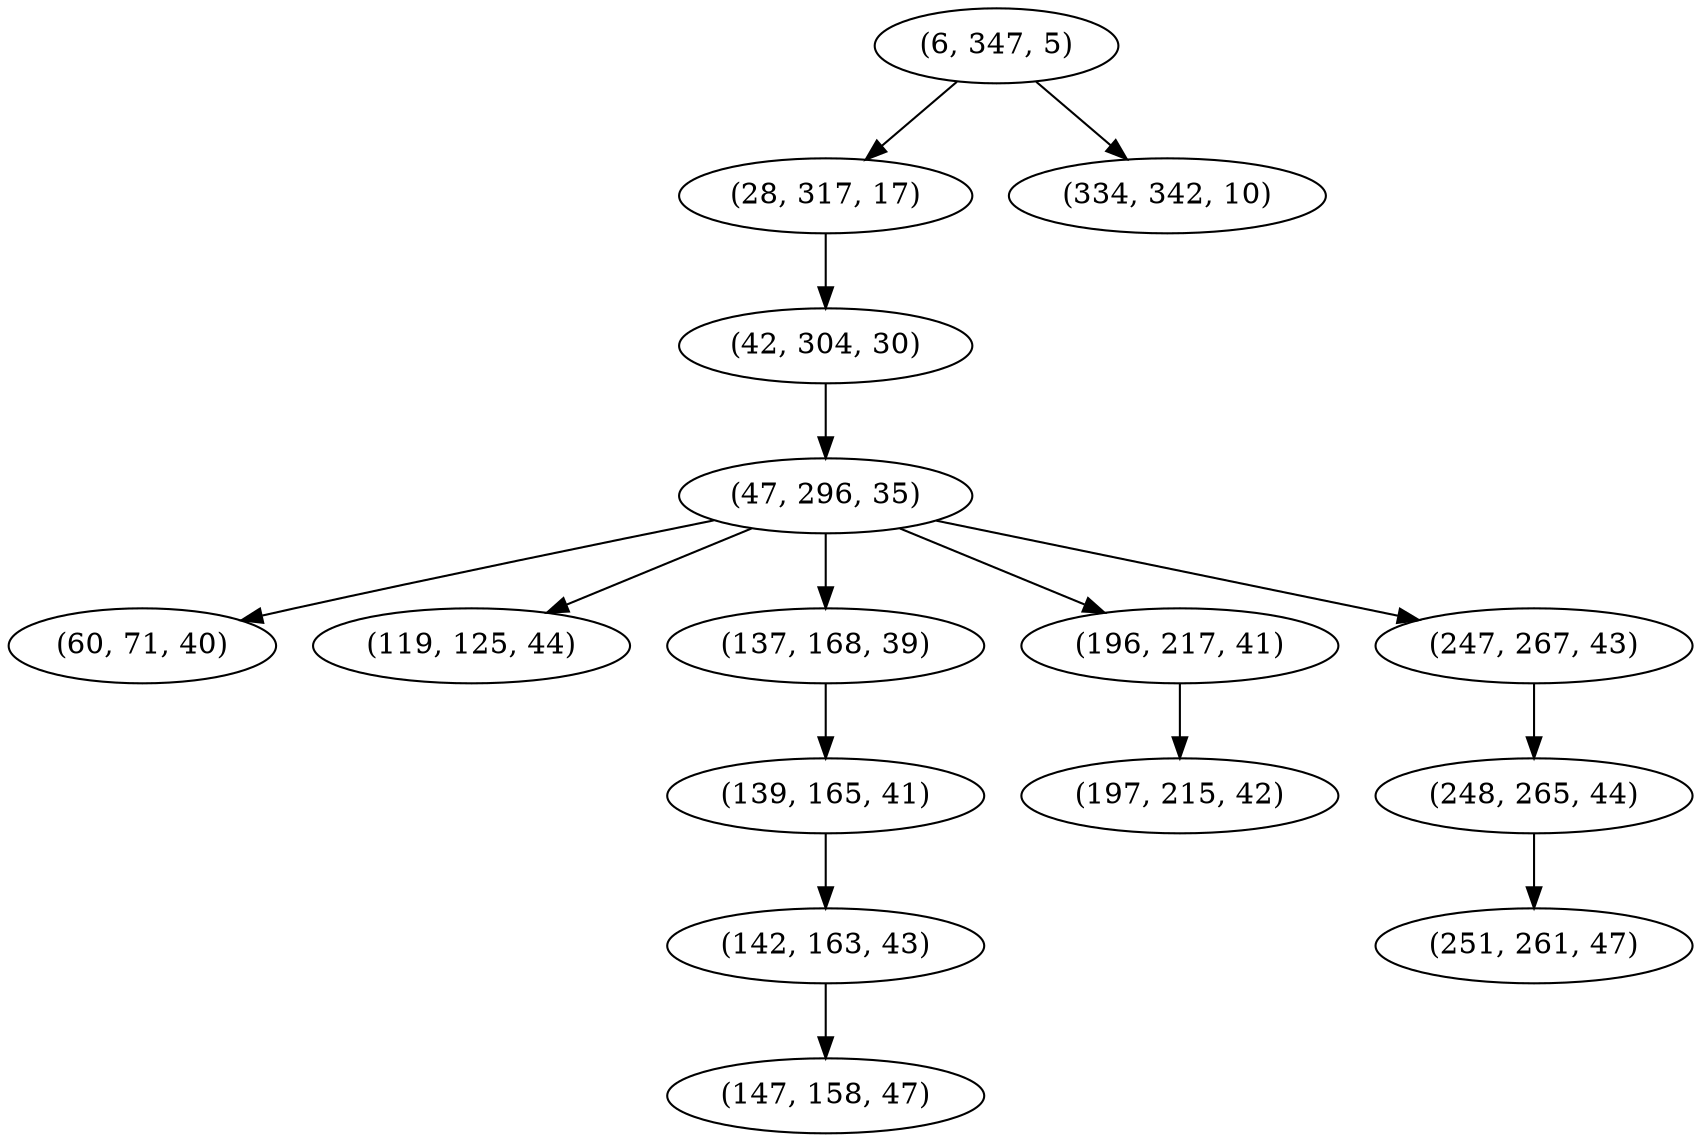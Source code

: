 digraph tree {
    "(6, 347, 5)";
    "(28, 317, 17)";
    "(42, 304, 30)";
    "(47, 296, 35)";
    "(60, 71, 40)";
    "(119, 125, 44)";
    "(137, 168, 39)";
    "(139, 165, 41)";
    "(142, 163, 43)";
    "(147, 158, 47)";
    "(196, 217, 41)";
    "(197, 215, 42)";
    "(247, 267, 43)";
    "(248, 265, 44)";
    "(251, 261, 47)";
    "(334, 342, 10)";
    "(6, 347, 5)" -> "(28, 317, 17)";
    "(6, 347, 5)" -> "(334, 342, 10)";
    "(28, 317, 17)" -> "(42, 304, 30)";
    "(42, 304, 30)" -> "(47, 296, 35)";
    "(47, 296, 35)" -> "(60, 71, 40)";
    "(47, 296, 35)" -> "(119, 125, 44)";
    "(47, 296, 35)" -> "(137, 168, 39)";
    "(47, 296, 35)" -> "(196, 217, 41)";
    "(47, 296, 35)" -> "(247, 267, 43)";
    "(137, 168, 39)" -> "(139, 165, 41)";
    "(139, 165, 41)" -> "(142, 163, 43)";
    "(142, 163, 43)" -> "(147, 158, 47)";
    "(196, 217, 41)" -> "(197, 215, 42)";
    "(247, 267, 43)" -> "(248, 265, 44)";
    "(248, 265, 44)" -> "(251, 261, 47)";
}
